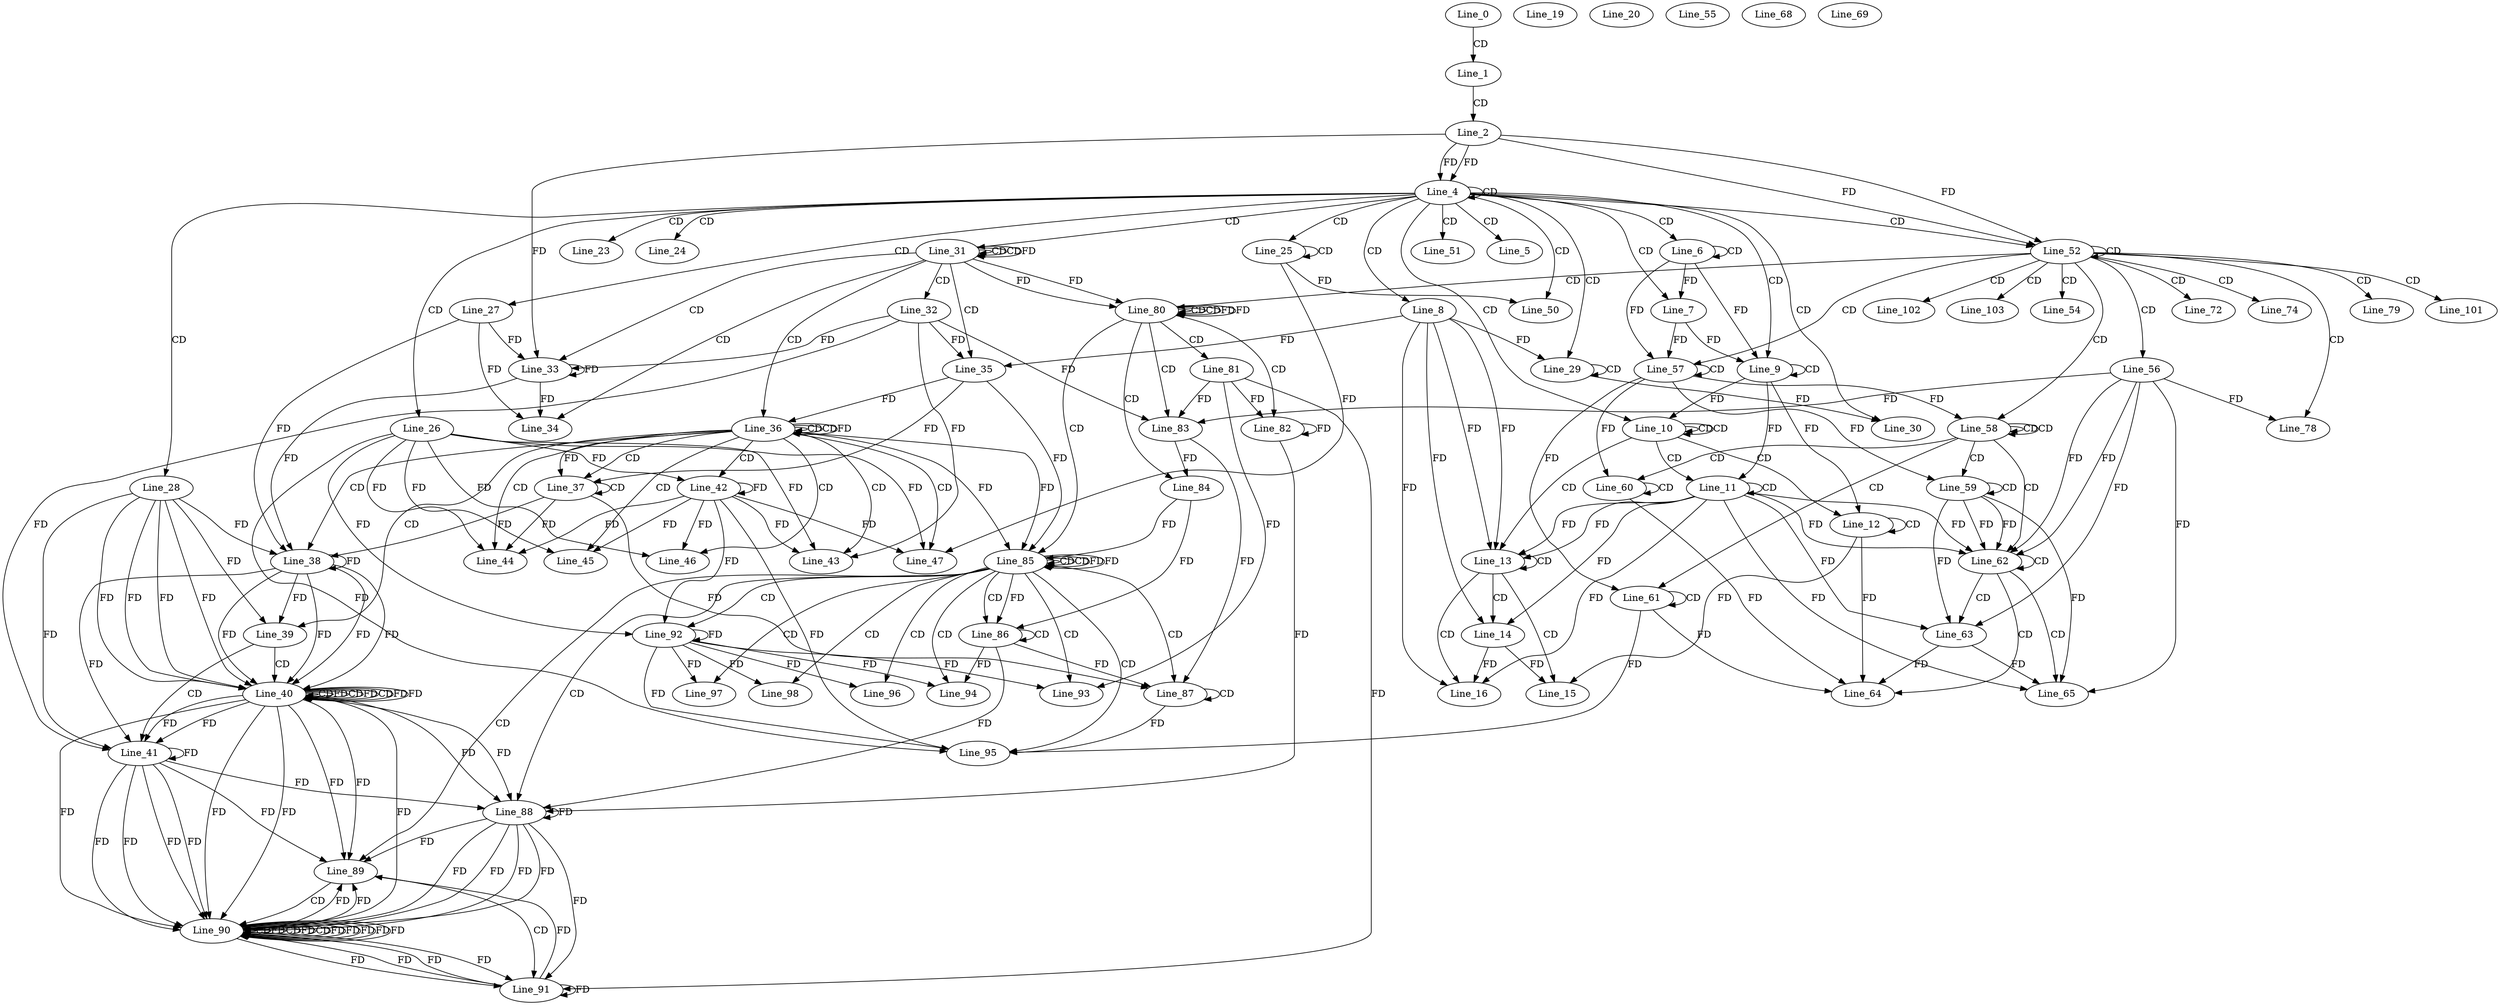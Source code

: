 digraph G {
  Line_0;
  Line_1;
  Line_2;
  Line_4;
  Line_4;
  Line_5;
  Line_6;
  Line_6;
  Line_7;
  Line_7;
  Line_8;
  Line_9;
  Line_9;
  Line_10;
  Line_10;
  Line_11;
  Line_11;
  Line_12;
  Line_12;
  Line_13;
  Line_13;
  Line_14;
  Line_14;
  Line_15;
  Line_16;
  Line_19;
  Line_20;
  Line_23;
  Line_24;
  Line_25;
  Line_25;
  Line_26;
  Line_27;
  Line_28;
  Line_29;
  Line_29;
  Line_30;
  Line_31;
  Line_31;
  Line_31;
  Line_32;
  Line_33;
  Line_33;
  Line_34;
  Line_34;
  Line_35;
  Line_35;
  Line_36;
  Line_36;
  Line_36;
  Line_36;
  Line_37;
  Line_37;
  Line_38;
  Line_38;
  Line_39;
  Line_40;
  Line_40;
  Line_40;
  Line_40;
  Line_41;
  Line_41;
  Line_42;
  Line_42;
  Line_43;
  Line_44;
  Line_45;
  Line_46;
  Line_47;
  Line_50;
  Line_51;
  Line_52;
  Line_52;
  Line_54;
  Line_55;
  Line_56;
  Line_57;
  Line_57;
  Line_58;
  Line_58;
  Line_59;
  Line_59;
  Line_60;
  Line_60;
  Line_61;
  Line_61;
  Line_62;
  Line_62;
  Line_63;
  Line_63;
  Line_64;
  Line_65;
  Line_68;
  Line_69;
  Line_72;
  Line_74;
  Line_78;
  Line_79;
  Line_80;
  Line_80;
  Line_80;
  Line_81;
  Line_82;
  Line_82;
  Line_83;
  Line_83;
  Line_84;
  Line_84;
  Line_85;
  Line_85;
  Line_85;
  Line_85;
  Line_86;
  Line_86;
  Line_87;
  Line_87;
  Line_88;
  Line_88;
  Line_89;
  Line_90;
  Line_90;
  Line_90;
  Line_90;
  Line_91;
  Line_91;
  Line_92;
  Line_92;
  Line_93;
  Line_94;
  Line_95;
  Line_96;
  Line_97;
  Line_98;
  Line_101;
  Line_102;
  Line_103;
  Line_0 -> Line_1 [ label="CD" ];
  Line_1 -> Line_2 [ label="CD" ];
  Line_2 -> Line_4 [ label="FD" ];
  Line_4 -> Line_4 [ label="CD" ];
  Line_2 -> Line_4 [ label="FD" ];
  Line_4 -> Line_5 [ label="CD" ];
  Line_4 -> Line_6 [ label="CD" ];
  Line_6 -> Line_6 [ label="CD" ];
  Line_4 -> Line_7 [ label="CD" ];
  Line_6 -> Line_7 [ label="FD" ];
  Line_4 -> Line_8 [ label="CD" ];
  Line_4 -> Line_9 [ label="CD" ];
  Line_9 -> Line_9 [ label="CD" ];
  Line_6 -> Line_9 [ label="FD" ];
  Line_7 -> Line_9 [ label="FD" ];
  Line_4 -> Line_10 [ label="CD" ];
  Line_10 -> Line_10 [ label="CD" ];
  Line_10 -> Line_10 [ label="CD" ];
  Line_9 -> Line_10 [ label="FD" ];
  Line_10 -> Line_11 [ label="CD" ];
  Line_11 -> Line_11 [ label="CD" ];
  Line_9 -> Line_11 [ label="FD" ];
  Line_10 -> Line_12 [ label="CD" ];
  Line_12 -> Line_12 [ label="CD" ];
  Line_9 -> Line_12 [ label="FD" ];
  Line_10 -> Line_13 [ label="CD" ];
  Line_8 -> Line_13 [ label="FD" ];
  Line_11 -> Line_13 [ label="FD" ];
  Line_13 -> Line_13 [ label="CD" ];
  Line_8 -> Line_13 [ label="FD" ];
  Line_11 -> Line_13 [ label="FD" ];
  Line_13 -> Line_14 [ label="CD" ];
  Line_8 -> Line_14 [ label="FD" ];
  Line_11 -> Line_14 [ label="FD" ];
  Line_13 -> Line_15 [ label="CD" ];
  Line_14 -> Line_15 [ label="FD" ];
  Line_12 -> Line_15 [ label="FD" ];
  Line_13 -> Line_16 [ label="CD" ];
  Line_8 -> Line_16 [ label="FD" ];
  Line_11 -> Line_16 [ label="FD" ];
  Line_14 -> Line_16 [ label="FD" ];
  Line_4 -> Line_23 [ label="CD" ];
  Line_4 -> Line_24 [ label="CD" ];
  Line_4 -> Line_25 [ label="CD" ];
  Line_25 -> Line_25 [ label="CD" ];
  Line_4 -> Line_26 [ label="CD" ];
  Line_4 -> Line_27 [ label="CD" ];
  Line_4 -> Line_28 [ label="CD" ];
  Line_4 -> Line_29 [ label="CD" ];
  Line_29 -> Line_29 [ label="CD" ];
  Line_8 -> Line_29 [ label="FD" ];
  Line_4 -> Line_30 [ label="CD" ];
  Line_29 -> Line_30 [ label="FD" ];
  Line_4 -> Line_31 [ label="CD" ];
  Line_31 -> Line_31 [ label="CD" ];
  Line_31 -> Line_31 [ label="CD" ];
  Line_31 -> Line_31 [ label="FD" ];
  Line_31 -> Line_32 [ label="CD" ];
  Line_31 -> Line_33 [ label="CD" ];
  Line_33 -> Line_33 [ label="FD" ];
  Line_27 -> Line_33 [ label="FD" ];
  Line_2 -> Line_33 [ label="FD" ];
  Line_32 -> Line_33 [ label="FD" ];
  Line_31 -> Line_34 [ label="CD" ];
  Line_33 -> Line_34 [ label="FD" ];
  Line_27 -> Line_34 [ label="FD" ];
  Line_31 -> Line_35 [ label="CD" ];
  Line_8 -> Line_35 [ label="FD" ];
  Line_32 -> Line_35 [ label="FD" ];
  Line_31 -> Line_36 [ label="CD" ];
  Line_36 -> Line_36 [ label="CD" ];
  Line_36 -> Line_36 [ label="CD" ];
  Line_35 -> Line_36 [ label="FD" ];
  Line_36 -> Line_36 [ label="FD" ];
  Line_36 -> Line_37 [ label="CD" ];
  Line_37 -> Line_37 [ label="CD" ];
  Line_35 -> Line_37 [ label="FD" ];
  Line_36 -> Line_37 [ label="FD" ];
  Line_36 -> Line_38 [ label="CD" ];
  Line_38 -> Line_38 [ label="FD" ];
  Line_28 -> Line_38 [ label="FD" ];
  Line_37 -> Line_38 [ label="FD" ];
  Line_33 -> Line_38 [ label="FD" ];
  Line_27 -> Line_38 [ label="FD" ];
  Line_36 -> Line_39 [ label="CD" ];
  Line_38 -> Line_39 [ label="FD" ];
  Line_28 -> Line_39 [ label="FD" ];
  Line_39 -> Line_40 [ label="CD" ];
  Line_38 -> Line_40 [ label="FD" ];
  Line_28 -> Line_40 [ label="FD" ];
  Line_40 -> Line_40 [ label="CD" ];
  Line_38 -> Line_40 [ label="FD" ];
  Line_40 -> Line_40 [ label="FD" ];
  Line_28 -> Line_40 [ label="FD" ];
  Line_40 -> Line_40 [ label="CD" ];
  Line_38 -> Line_40 [ label="FD" ];
  Line_40 -> Line_40 [ label="FD" ];
  Line_28 -> Line_40 [ label="FD" ];
  Line_40 -> Line_40 [ label="CD" ];
  Line_38 -> Line_40 [ label="FD" ];
  Line_40 -> Line_40 [ label="FD" ];
  Line_40 -> Line_40 [ label="FD" ];
  Line_28 -> Line_40 [ label="FD" ];
  Line_39 -> Line_41 [ label="CD" ];
  Line_38 -> Line_41 [ label="FD" ];
  Line_40 -> Line_41 [ label="FD" ];
  Line_40 -> Line_41 [ label="FD" ];
  Line_41 -> Line_41 [ label="FD" ];
  Line_28 -> Line_41 [ label="FD" ];
  Line_32 -> Line_41 [ label="FD" ];
  Line_36 -> Line_42 [ label="CD" ];
  Line_42 -> Line_42 [ label="FD" ];
  Line_26 -> Line_42 [ label="FD" ];
  Line_36 -> Line_43 [ label="CD" ];
  Line_42 -> Line_43 [ label="FD" ];
  Line_26 -> Line_43 [ label="FD" ];
  Line_32 -> Line_43 [ label="FD" ];
  Line_36 -> Line_44 [ label="CD" ];
  Line_42 -> Line_44 [ label="FD" ];
  Line_26 -> Line_44 [ label="FD" ];
  Line_37 -> Line_44 [ label="FD" ];
  Line_36 -> Line_45 [ label="CD" ];
  Line_42 -> Line_45 [ label="FD" ];
  Line_26 -> Line_45 [ label="FD" ];
  Line_36 -> Line_46 [ label="CD" ];
  Line_42 -> Line_46 [ label="FD" ];
  Line_26 -> Line_46 [ label="FD" ];
  Line_36 -> Line_47 [ label="CD" ];
  Line_25 -> Line_47 [ label="FD" ];
  Line_42 -> Line_47 [ label="FD" ];
  Line_26 -> Line_47 [ label="FD" ];
  Line_4 -> Line_50 [ label="CD" ];
  Line_25 -> Line_50 [ label="FD" ];
  Line_4 -> Line_51 [ label="CD" ];
  Line_4 -> Line_52 [ label="CD" ];
  Line_2 -> Line_52 [ label="FD" ];
  Line_52 -> Line_52 [ label="CD" ];
  Line_2 -> Line_52 [ label="FD" ];
  Line_52 -> Line_54 [ label="CD" ];
  Line_52 -> Line_56 [ label="CD" ];
  Line_52 -> Line_57 [ label="CD" ];
  Line_57 -> Line_57 [ label="CD" ];
  Line_6 -> Line_57 [ label="FD" ];
  Line_7 -> Line_57 [ label="FD" ];
  Line_52 -> Line_58 [ label="CD" ];
  Line_58 -> Line_58 [ label="CD" ];
  Line_58 -> Line_58 [ label="CD" ];
  Line_57 -> Line_58 [ label="FD" ];
  Line_58 -> Line_59 [ label="CD" ];
  Line_59 -> Line_59 [ label="CD" ];
  Line_57 -> Line_59 [ label="FD" ];
  Line_58 -> Line_60 [ label="CD" ];
  Line_60 -> Line_60 [ label="CD" ];
  Line_57 -> Line_60 [ label="FD" ];
  Line_58 -> Line_61 [ label="CD" ];
  Line_61 -> Line_61 [ label="CD" ];
  Line_57 -> Line_61 [ label="FD" ];
  Line_58 -> Line_62 [ label="CD" ];
  Line_56 -> Line_62 [ label="FD" ];
  Line_59 -> Line_62 [ label="FD" ];
  Line_11 -> Line_62 [ label="FD" ];
  Line_62 -> Line_62 [ label="CD" ];
  Line_56 -> Line_62 [ label="FD" ];
  Line_59 -> Line_62 [ label="FD" ];
  Line_11 -> Line_62 [ label="FD" ];
  Line_62 -> Line_63 [ label="CD" ];
  Line_56 -> Line_63 [ label="FD" ];
  Line_59 -> Line_63 [ label="FD" ];
  Line_11 -> Line_63 [ label="FD" ];
  Line_62 -> Line_64 [ label="CD" ];
  Line_63 -> Line_64 [ label="FD" ];
  Line_60 -> Line_64 [ label="FD" ];
  Line_12 -> Line_64 [ label="FD" ];
  Line_61 -> Line_64 [ label="FD" ];
  Line_62 -> Line_65 [ label="CD" ];
  Line_56 -> Line_65 [ label="FD" ];
  Line_59 -> Line_65 [ label="FD" ];
  Line_11 -> Line_65 [ label="FD" ];
  Line_63 -> Line_65 [ label="FD" ];
  Line_52 -> Line_72 [ label="CD" ];
  Line_52 -> Line_74 [ label="CD" ];
  Line_52 -> Line_78 [ label="CD" ];
  Line_56 -> Line_78 [ label="FD" ];
  Line_52 -> Line_79 [ label="CD" ];
  Line_52 -> Line_80 [ label="CD" ];
  Line_80 -> Line_80 [ label="CD" ];
  Line_31 -> Line_80 [ label="FD" ];
  Line_80 -> Line_80 [ label="CD" ];
  Line_80 -> Line_80 [ label="FD" ];
  Line_31 -> Line_80 [ label="FD" ];
  Line_80 -> Line_81 [ label="CD" ];
  Line_80 -> Line_82 [ label="CD" ];
  Line_82 -> Line_82 [ label="FD" ];
  Line_81 -> Line_82 [ label="FD" ];
  Line_80 -> Line_83 [ label="CD" ];
  Line_56 -> Line_83 [ label="FD" ];
  Line_81 -> Line_83 [ label="FD" ];
  Line_32 -> Line_83 [ label="FD" ];
  Line_80 -> Line_84 [ label="CD" ];
  Line_83 -> Line_84 [ label="FD" ];
  Line_80 -> Line_85 [ label="CD" ];
  Line_85 -> Line_85 [ label="CD" ];
  Line_36 -> Line_85 [ label="FD" ];
  Line_84 -> Line_85 [ label="FD" ];
  Line_35 -> Line_85 [ label="FD" ];
  Line_85 -> Line_85 [ label="CD" ];
  Line_85 -> Line_85 [ label="FD" ];
  Line_36 -> Line_85 [ label="FD" ];
  Line_85 -> Line_86 [ label="CD" ];
  Line_86 -> Line_86 [ label="CD" ];
  Line_84 -> Line_86 [ label="FD" ];
  Line_85 -> Line_86 [ label="FD" ];
  Line_85 -> Line_87 [ label="CD" ];
  Line_87 -> Line_87 [ label="CD" ];
  Line_83 -> Line_87 [ label="FD" ];
  Line_86 -> Line_87 [ label="FD" ];
  Line_37 -> Line_87 [ label="FD" ];
  Line_85 -> Line_88 [ label="CD" ];
  Line_88 -> Line_88 [ label="FD" ];
  Line_40 -> Line_88 [ label="FD" ];
  Line_40 -> Line_88 [ label="FD" ];
  Line_41 -> Line_88 [ label="FD" ];
  Line_86 -> Line_88 [ label="FD" ];
  Line_82 -> Line_88 [ label="FD" ];
  Line_85 -> Line_89 [ label="CD" ];
  Line_88 -> Line_89 [ label="FD" ];
  Line_40 -> Line_89 [ label="FD" ];
  Line_40 -> Line_89 [ label="FD" ];
  Line_41 -> Line_89 [ label="FD" ];
  Line_89 -> Line_90 [ label="CD" ];
  Line_88 -> Line_90 [ label="FD" ];
  Line_40 -> Line_90 [ label="FD" ];
  Line_40 -> Line_90 [ label="FD" ];
  Line_41 -> Line_90 [ label="FD" ];
  Line_90 -> Line_90 [ label="CD" ];
  Line_88 -> Line_90 [ label="FD" ];
  Line_90 -> Line_90 [ label="FD" ];
  Line_40 -> Line_90 [ label="FD" ];
  Line_41 -> Line_90 [ label="FD" ];
  Line_90 -> Line_90 [ label="CD" ];
  Line_88 -> Line_90 [ label="FD" ];
  Line_90 -> Line_90 [ label="FD" ];
  Line_40 -> Line_90 [ label="FD" ];
  Line_41 -> Line_90 [ label="FD" ];
  Line_90 -> Line_90 [ label="CD" ];
  Line_88 -> Line_90 [ label="FD" ];
  Line_90 -> Line_90 [ label="FD" ];
  Line_90 -> Line_90 [ label="FD" ];
  Line_41 -> Line_90 [ label="FD" ];
  Line_89 -> Line_91 [ label="CD" ];
  Line_88 -> Line_91 [ label="FD" ];
  Line_90 -> Line_91 [ label="FD" ];
  Line_90 -> Line_91 [ label="FD" ];
  Line_91 -> Line_91 [ label="FD" ];
  Line_81 -> Line_91 [ label="FD" ];
  Line_85 -> Line_92 [ label="CD" ];
  Line_92 -> Line_92 [ label="FD" ];
  Line_42 -> Line_92 [ label="FD" ];
  Line_26 -> Line_92 [ label="FD" ];
  Line_85 -> Line_93 [ label="CD" ];
  Line_92 -> Line_93 [ label="FD" ];
  Line_81 -> Line_93 [ label="FD" ];
  Line_85 -> Line_94 [ label="CD" ];
  Line_92 -> Line_94 [ label="FD" ];
  Line_86 -> Line_94 [ label="FD" ];
  Line_85 -> Line_95 [ label="CD" ];
  Line_92 -> Line_95 [ label="FD" ];
  Line_42 -> Line_95 [ label="FD" ];
  Line_26 -> Line_95 [ label="FD" ];
  Line_87 -> Line_95 [ label="FD" ];
  Line_61 -> Line_95 [ label="FD" ];
  Line_85 -> Line_96 [ label="CD" ];
  Line_92 -> Line_96 [ label="FD" ];
  Line_85 -> Line_97 [ label="CD" ];
  Line_92 -> Line_97 [ label="FD" ];
  Line_85 -> Line_98 [ label="CD" ];
  Line_92 -> Line_98 [ label="FD" ];
  Line_52 -> Line_101 [ label="CD" ];
  Line_52 -> Line_102 [ label="CD" ];
  Line_52 -> Line_103 [ label="CD" ];
  Line_80 -> Line_80 [ label="FD" ];
  Line_85 -> Line_85 [ label="FD" ];
  Line_90 -> Line_89 [ label="FD" ];
  Line_90 -> Line_89 [ label="FD" ];
  Line_91 -> Line_89 [ label="FD" ];
  Line_90 -> Line_90 [ label="FD" ];
  Line_90 -> Line_90 [ label="FD" ];
  Line_91 -> Line_90 [ label="FD" ];
  Line_90 -> Line_90 [ label="FD" ];
  Line_91 -> Line_90 [ label="FD" ];
}
